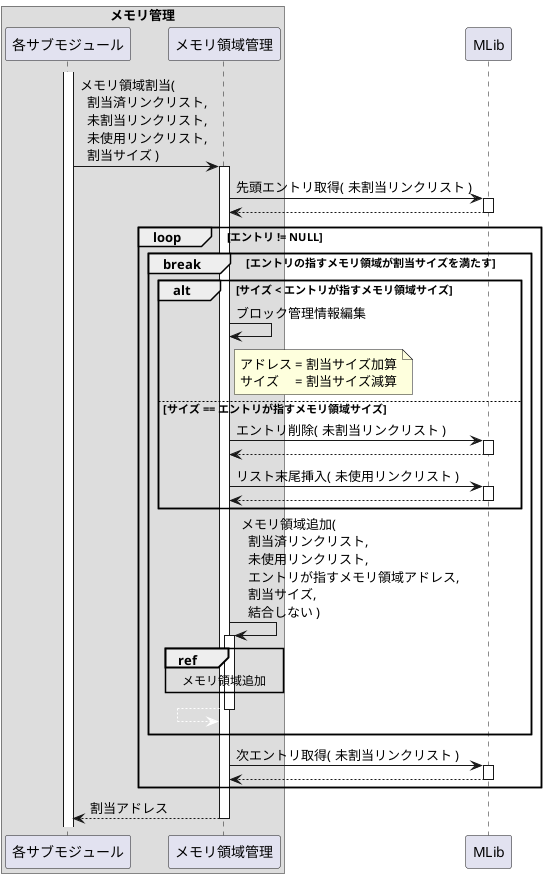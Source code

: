 @startuml

box "メモリ管理"
    participant "各サブモジュール" as any
    participant "メモリ領域管理"   as area
end box
participant "MLib" as mlib

activate any

any -> area: メモリ領域割当(\n  割当済リンクリスト,\n  未割当リンクリスト,\n  未使用リンクリスト,\n  割当サイズ )
activate area

area -> mlib: 先頭エントリ取得( 未割当リンクリスト )
activate mlib
area <-- mlib:
deactivate mlib

loop エントリ != NULL
    break エントリの指すメモリ領域が割当サイズを満たす
        alt サイズ < エントリが指すメモリ領域サイズ
            area -> area: ブロック管理情報編集
            note right area
                アドレス = 割当サイズ加算
                サイズ　 = 割当サイズ減算
            end note

        else サイズ == エントリが指すメモリ領域サイズ
            area -> mlib: エントリ削除( 未割当リンクリスト )
            activate mlib
            area <-- mlib:
            deactivate mlib

            area -> mlib: リスト末尾挿入( 未使用リンクリスト )
            activate mlib
            area <-- mlib:
            deactivate mlib

        end alt

        area -> area: メモリ領域追加(\n  割当済リンクリスト,\n  未使用リンクリスト,\n  エントリが指すメモリ領域アドレス,\n  割当サイズ,\n  結合しない )
        activate area
        ref over area: メモリ領域追加
        area <-[#FFFFFF]- area:
        deactivate area
        ||10||
    end break

    area -> mlib: 次エントリ取得( 未割当リンクリスト )
    activate mlib
    area <-- mlib:
    deactivate mlib
end loop

any <-- area: 割当アドレス
deactivate area

@enduml
